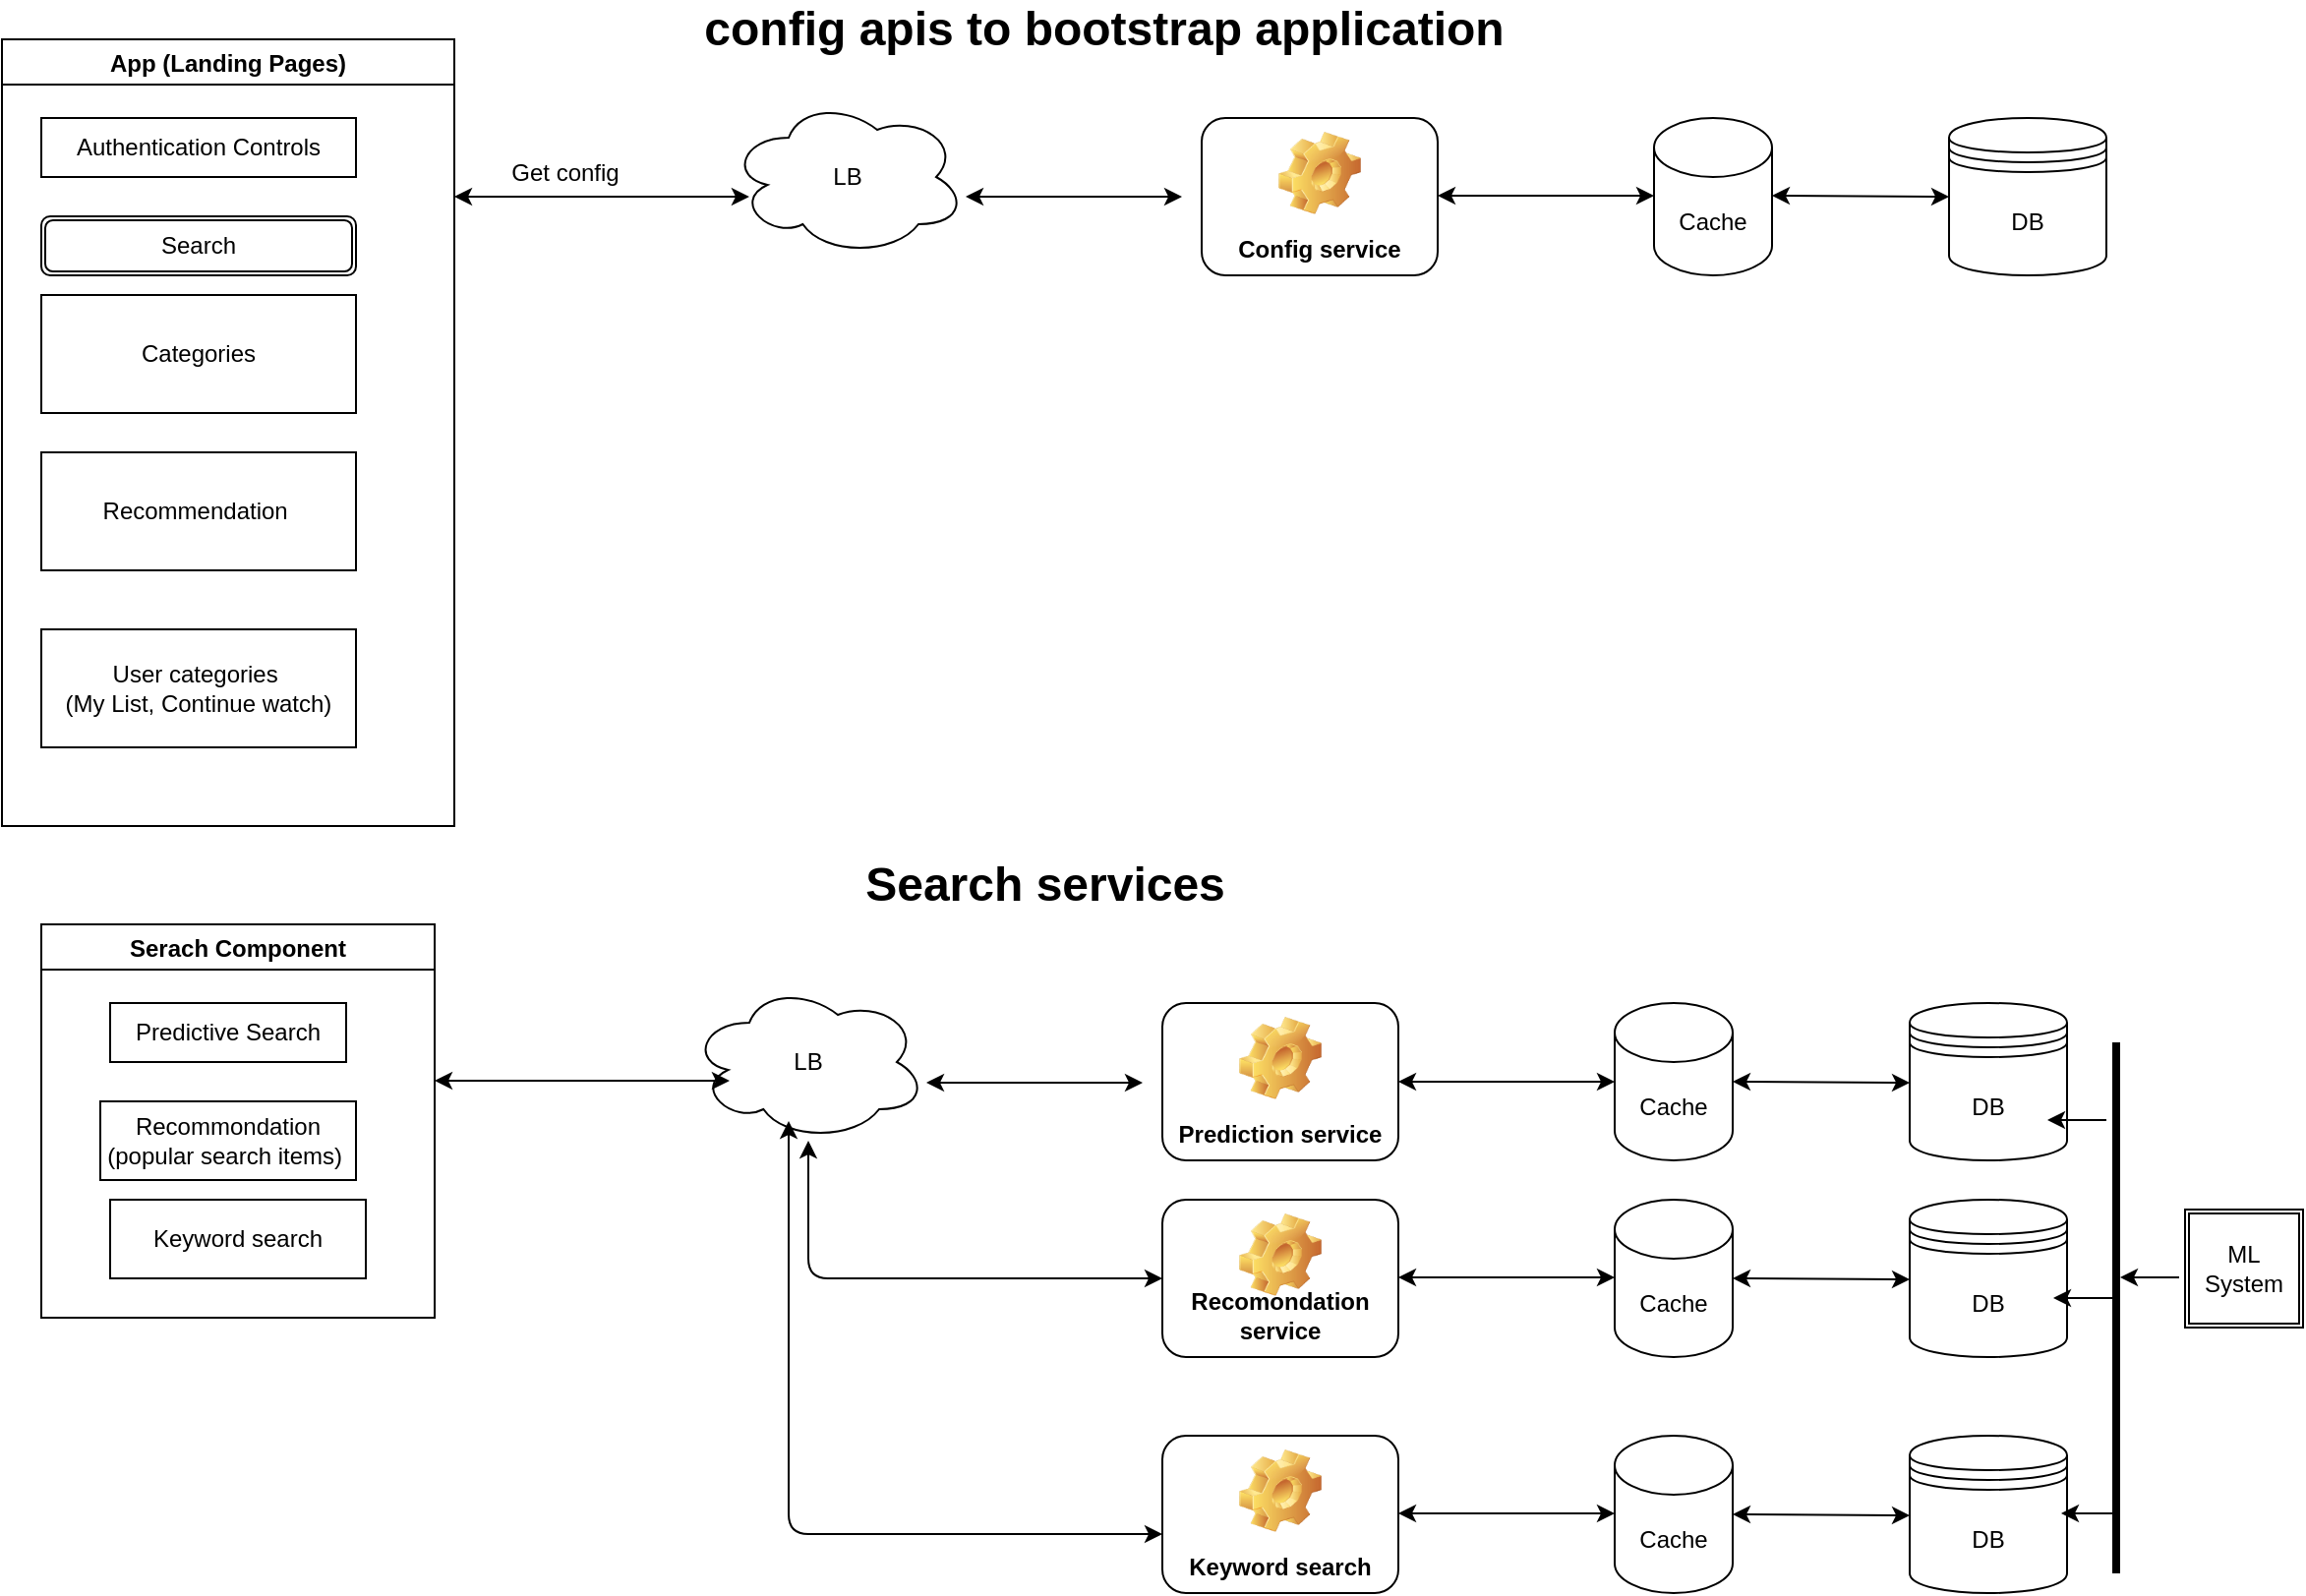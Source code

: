 <mxfile>
    <diagram id="v7M56lbcLsPwleK1UEFK" name="Page-1">
        <mxGraphModel dx="1153" dy="783" grid="1" gridSize="10" guides="1" tooltips="1" connect="1" arrows="1" fold="1" page="1" pageScale="1" pageWidth="1200" pageHeight="1920" math="0" shadow="0">
            <root>
                <mxCell id="0"/>
                <mxCell id="1" parent="0"/>
                <mxCell id="6" value="App (Landing Pages)" style="swimlane;" parent="1" vertex="1">
                    <mxGeometry x="30" y="30" width="230" height="400" as="geometry"/>
                </mxCell>
                <mxCell id="7" value="Categories" style="whiteSpace=wrap;html=1;" parent="6" vertex="1">
                    <mxGeometry x="20" y="130" width="160" height="60" as="geometry"/>
                </mxCell>
                <mxCell id="9" value="Recommendation&amp;nbsp;" style="whiteSpace=wrap;html=1;" parent="6" vertex="1">
                    <mxGeometry x="20" y="210" width="160" height="60" as="geometry"/>
                </mxCell>
                <mxCell id="10" value="User categories&amp;nbsp;&lt;br&gt;(My List, Continue watch)" style="whiteSpace=wrap;html=1;" parent="6" vertex="1">
                    <mxGeometry x="20" y="300" width="160" height="60" as="geometry"/>
                </mxCell>
                <mxCell id="16" value="Search" style="shape=ext;double=1;rounded=1;whiteSpace=wrap;html=1;" parent="6" vertex="1">
                    <mxGeometry x="20" y="90" width="160" height="30" as="geometry"/>
                </mxCell>
                <mxCell id="18" value="Authentication Controls" style="rounded=0;whiteSpace=wrap;html=1;" parent="6" vertex="1">
                    <mxGeometry x="20" y="40" width="160" height="30" as="geometry"/>
                </mxCell>
                <mxCell id="19" value="LB" style="ellipse;shape=cloud;whiteSpace=wrap;html=1;" parent="1" vertex="1">
                    <mxGeometry x="400" y="60" width="120" height="80" as="geometry"/>
                </mxCell>
                <mxCell id="20" value="" style="endArrow=classic;startArrow=classic;html=1;entryX=0.083;entryY=0.625;entryDx=0;entryDy=0;entryPerimeter=0;" parent="1" target="19" edge="1">
                    <mxGeometry width="50" height="50" relative="1" as="geometry">
                        <mxPoint x="260" y="110" as="sourcePoint"/>
                        <mxPoint x="310" y="60" as="targetPoint"/>
                    </mxGeometry>
                </mxCell>
                <mxCell id="21" value="Get config" style="text;html=1;align=center;verticalAlign=middle;resizable=0;points=[];autosize=1;strokeColor=none;fillColor=none;" parent="1" vertex="1">
                    <mxGeometry x="281" y="88" width="70" height="20" as="geometry"/>
                </mxCell>
                <mxCell id="22" value="Config service" style="label;whiteSpace=wrap;html=1;align=center;verticalAlign=bottom;spacingLeft=0;spacingBottom=4;imageAlign=center;imageVerticalAlign=top;image=img/clipart/Gear_128x128.png" parent="1" vertex="1">
                    <mxGeometry x="640" y="70" width="120" height="80" as="geometry"/>
                </mxCell>
                <mxCell id="23" value="" style="endArrow=classic;startArrow=classic;html=1;exitX=1;exitY=0.625;exitDx=0;exitDy=0;exitPerimeter=0;" parent="1" source="19" edge="1">
                    <mxGeometry width="50" height="50" relative="1" as="geometry">
                        <mxPoint x="520" y="120" as="sourcePoint"/>
                        <mxPoint x="630" y="110" as="targetPoint"/>
                    </mxGeometry>
                </mxCell>
                <mxCell id="24" value="Cache" style="shape=cylinder3;whiteSpace=wrap;html=1;boundedLbl=1;backgroundOutline=1;size=15;" parent="1" vertex="1">
                    <mxGeometry x="870" y="70" width="60" height="80" as="geometry"/>
                </mxCell>
                <mxCell id="25" value="DB" style="shape=datastore;whiteSpace=wrap;html=1;" parent="1" vertex="1">
                    <mxGeometry x="1020" y="70" width="80" height="80" as="geometry"/>
                </mxCell>
                <mxCell id="27" value="" style="endArrow=classic;startArrow=classic;html=1;exitX=1;exitY=0.625;exitDx=0;exitDy=0;exitPerimeter=0;" parent="1" edge="1">
                    <mxGeometry width="50" height="50" relative="1" as="geometry">
                        <mxPoint x="760" y="109.5" as="sourcePoint"/>
                        <mxPoint x="870" y="109.5" as="targetPoint"/>
                    </mxGeometry>
                </mxCell>
                <mxCell id="28" value="" style="endArrow=classic;startArrow=classic;html=1;exitX=1;exitY=0.625;exitDx=0;exitDy=0;exitPerimeter=0;" parent="1" edge="1">
                    <mxGeometry width="50" height="50" relative="1" as="geometry">
                        <mxPoint x="930" y="109.5" as="sourcePoint"/>
                        <mxPoint x="1020" y="110" as="targetPoint"/>
                    </mxGeometry>
                </mxCell>
                <mxCell id="29" value="config apis to bootstrap application" style="text;strokeColor=none;fillColor=none;html=1;fontSize=24;fontStyle=1;verticalAlign=middle;align=center;" parent="1" vertex="1">
                    <mxGeometry x="500" y="10" width="180" height="30" as="geometry"/>
                </mxCell>
                <mxCell id="30" value="Serach Component" style="swimlane;" parent="1" vertex="1">
                    <mxGeometry x="50" y="480" width="200" height="200" as="geometry"/>
                </mxCell>
                <mxCell id="31" value="Predictive Search" style="whiteSpace=wrap;html=1;" parent="30" vertex="1">
                    <mxGeometry x="35" y="40" width="120" height="30" as="geometry"/>
                </mxCell>
                <mxCell id="32" value="Recommondation (popular search items)&amp;nbsp;" style="whiteSpace=wrap;html=1;" parent="30" vertex="1">
                    <mxGeometry x="30" y="90" width="130" height="40" as="geometry"/>
                </mxCell>
                <mxCell id="49" value="Keyword search" style="whiteSpace=wrap;html=1;" parent="30" vertex="1">
                    <mxGeometry x="35" y="140" width="130" height="40" as="geometry"/>
                </mxCell>
                <mxCell id="33" value="" style="endArrow=classic;startArrow=classic;html=1;exitX=1;exitY=0.625;exitDx=0;exitDy=0;exitPerimeter=0;" parent="1" edge="1">
                    <mxGeometry width="50" height="50" relative="1" as="geometry">
                        <mxPoint x="500" y="560.5" as="sourcePoint"/>
                        <mxPoint x="610" y="560.5" as="targetPoint"/>
                    </mxGeometry>
                </mxCell>
                <mxCell id="34" value="" style="endArrow=classic;startArrow=classic;html=1;exitX=1;exitY=0.625;exitDx=0;exitDy=0;exitPerimeter=0;" parent="1" edge="1">
                    <mxGeometry width="50" height="50" relative="1" as="geometry">
                        <mxPoint x="740" y="560" as="sourcePoint"/>
                        <mxPoint x="850" y="560" as="targetPoint"/>
                    </mxGeometry>
                </mxCell>
                <mxCell id="35" value="" style="endArrow=classic;startArrow=classic;html=1;exitX=1;exitY=0.625;exitDx=0;exitDy=0;exitPerimeter=0;" parent="1" edge="1">
                    <mxGeometry width="50" height="50" relative="1" as="geometry">
                        <mxPoint x="910" y="560" as="sourcePoint"/>
                        <mxPoint x="1000" y="560.5" as="targetPoint"/>
                    </mxGeometry>
                </mxCell>
                <mxCell id="36" value="LB" style="ellipse;shape=cloud;whiteSpace=wrap;html=1;" parent="1" vertex="1">
                    <mxGeometry x="380" y="510" width="120" height="80" as="geometry"/>
                </mxCell>
                <mxCell id="37" value="Prediction service" style="label;whiteSpace=wrap;html=1;align=center;verticalAlign=bottom;spacingLeft=0;spacingBottom=4;imageAlign=center;imageVerticalAlign=top;image=img/clipart/Gear_128x128.png" parent="1" vertex="1">
                    <mxGeometry x="620" y="520" width="120" height="80" as="geometry"/>
                </mxCell>
                <mxCell id="38" value="Cache" style="shape=cylinder3;whiteSpace=wrap;html=1;boundedLbl=1;backgroundOutline=1;size=15;" parent="1" vertex="1">
                    <mxGeometry x="850" y="520" width="60" height="80" as="geometry"/>
                </mxCell>
                <mxCell id="39" value="DB" style="shape=datastore;whiteSpace=wrap;html=1;" parent="1" vertex="1">
                    <mxGeometry x="1000" y="520" width="80" height="80" as="geometry"/>
                </mxCell>
                <mxCell id="40" value="" style="endArrow=classic;startArrow=classic;html=1;entryX=0.083;entryY=0.625;entryDx=0;entryDy=0;entryPerimeter=0;" parent="1" edge="1">
                    <mxGeometry width="50" height="50" relative="1" as="geometry">
                        <mxPoint x="250" y="559.5" as="sourcePoint"/>
                        <mxPoint x="399.96" y="559.5" as="targetPoint"/>
                    </mxGeometry>
                </mxCell>
                <mxCell id="44" value="Recomondation service" style="label;whiteSpace=wrap;html=1;align=center;verticalAlign=bottom;spacingLeft=0;spacingBottom=4;imageAlign=center;imageVerticalAlign=top;image=img/clipart/Gear_128x128.png" parent="1" vertex="1">
                    <mxGeometry x="620" y="620" width="120" height="80" as="geometry"/>
                </mxCell>
                <mxCell id="45" value="" style="endArrow=classic;startArrow=classic;html=1;exitX=0;exitY=0.5;exitDx=0;exitDy=0;" parent="1" source="44" edge="1">
                    <mxGeometry width="50" height="50" relative="1" as="geometry">
                        <mxPoint x="440" y="660" as="sourcePoint"/>
                        <mxPoint x="440" y="590" as="targetPoint"/>
                        <Array as="points">
                            <mxPoint x="440" y="660"/>
                        </Array>
                    </mxGeometry>
                </mxCell>
                <mxCell id="46" value="" style="endArrow=classic;startArrow=classic;html=1;exitX=1;exitY=0.625;exitDx=0;exitDy=0;exitPerimeter=0;" parent="1" edge="1">
                    <mxGeometry width="50" height="50" relative="1" as="geometry">
                        <mxPoint x="910" y="660" as="sourcePoint"/>
                        <mxPoint x="1000" y="660.5" as="targetPoint"/>
                    </mxGeometry>
                </mxCell>
                <mxCell id="47" value="Cache" style="shape=cylinder3;whiteSpace=wrap;html=1;boundedLbl=1;backgroundOutline=1;size=15;" parent="1" vertex="1">
                    <mxGeometry x="850" y="620" width="60" height="80" as="geometry"/>
                </mxCell>
                <mxCell id="48" value="DB" style="shape=datastore;whiteSpace=wrap;html=1;" parent="1" vertex="1">
                    <mxGeometry x="1000" y="620" width="80" height="80" as="geometry"/>
                </mxCell>
                <mxCell id="50" value="" style="endArrow=classic;startArrow=classic;html=1;" parent="1" edge="1">
                    <mxGeometry width="50" height="50" relative="1" as="geometry">
                        <mxPoint x="620" y="790" as="sourcePoint"/>
                        <mxPoint x="430" y="580" as="targetPoint"/>
                        <Array as="points">
                            <mxPoint x="490" y="790"/>
                            <mxPoint x="430" y="790"/>
                        </Array>
                    </mxGeometry>
                </mxCell>
                <mxCell id="52" value="Keyword search" style="label;whiteSpace=wrap;html=1;align=center;verticalAlign=bottom;spacingLeft=0;spacingBottom=4;imageAlign=center;imageVerticalAlign=top;image=img/clipart/Gear_128x128.png" parent="1" vertex="1">
                    <mxGeometry x="620" y="740" width="120" height="80" as="geometry"/>
                </mxCell>
                <mxCell id="53" value="" style="endArrow=classic;startArrow=classic;html=1;exitX=1;exitY=0.625;exitDx=0;exitDy=0;exitPerimeter=0;" parent="1" edge="1">
                    <mxGeometry width="50" height="50" relative="1" as="geometry">
                        <mxPoint x="740" y="659.5" as="sourcePoint"/>
                        <mxPoint x="850" y="659.5" as="targetPoint"/>
                    </mxGeometry>
                </mxCell>
                <mxCell id="56" value="ML System" style="shape=ext;double=1;whiteSpace=wrap;html=1;aspect=fixed;" parent="1" vertex="1">
                    <mxGeometry x="1140" y="625" width="60" height="60" as="geometry"/>
                </mxCell>
                <mxCell id="61" value="" style="endArrow=classic;startArrow=classic;html=1;exitX=1;exitY=0.625;exitDx=0;exitDy=0;exitPerimeter=0;" parent="1" edge="1">
                    <mxGeometry width="50" height="50" relative="1" as="geometry">
                        <mxPoint x="910" y="780" as="sourcePoint"/>
                        <mxPoint x="1000" y="780.5" as="targetPoint"/>
                    </mxGeometry>
                </mxCell>
                <mxCell id="62" value="Cache" style="shape=cylinder3;whiteSpace=wrap;html=1;boundedLbl=1;backgroundOutline=1;size=15;" parent="1" vertex="1">
                    <mxGeometry x="850" y="740" width="60" height="80" as="geometry"/>
                </mxCell>
                <mxCell id="63" value="DB" style="shape=datastore;whiteSpace=wrap;html=1;" parent="1" vertex="1">
                    <mxGeometry x="1000" y="740" width="80" height="80" as="geometry"/>
                </mxCell>
                <mxCell id="64" value="" style="endArrow=classic;startArrow=classic;html=1;exitX=1;exitY=0.625;exitDx=0;exitDy=0;exitPerimeter=0;" parent="1" edge="1">
                    <mxGeometry width="50" height="50" relative="1" as="geometry">
                        <mxPoint x="740" y="779.5" as="sourcePoint"/>
                        <mxPoint x="850" y="779.5" as="targetPoint"/>
                    </mxGeometry>
                </mxCell>
                <mxCell id="65" value="" style="line;strokeWidth=4;direction=south;html=1;perimeter=backbonePerimeter;points=[];outlineConnect=0;" parent="1" vertex="1">
                    <mxGeometry x="1100" y="540" width="10" height="270" as="geometry"/>
                </mxCell>
                <mxCell id="69" value="" style="endArrow=classic;html=1;" parent="1" edge="1">
                    <mxGeometry width="50" height="50" relative="1" as="geometry">
                        <mxPoint x="1137" y="659.5" as="sourcePoint"/>
                        <mxPoint x="1107" y="659.5" as="targetPoint"/>
                    </mxGeometry>
                </mxCell>
                <mxCell id="71" value="" style="endArrow=classic;html=1;" parent="1" edge="1">
                    <mxGeometry width="50" height="50" relative="1" as="geometry">
                        <mxPoint x="1100" y="579.5" as="sourcePoint"/>
                        <mxPoint x="1070" y="579.5" as="targetPoint"/>
                    </mxGeometry>
                </mxCell>
                <mxCell id="72" value="" style="endArrow=classic;html=1;" parent="1" edge="1">
                    <mxGeometry width="50" height="50" relative="1" as="geometry">
                        <mxPoint x="1103" y="670" as="sourcePoint"/>
                        <mxPoint x="1073" y="670" as="targetPoint"/>
                    </mxGeometry>
                </mxCell>
                <mxCell id="73" value="" style="endArrow=classic;html=1;" parent="1" edge="1">
                    <mxGeometry width="50" height="50" relative="1" as="geometry">
                        <mxPoint x="1107" y="779.5" as="sourcePoint"/>
                        <mxPoint x="1077" y="779.5" as="targetPoint"/>
                    </mxGeometry>
                </mxCell>
                <mxCell id="75" value="Search services" style="text;strokeColor=none;fillColor=none;html=1;fontSize=24;fontStyle=1;verticalAlign=middle;align=center;" parent="1" vertex="1">
                    <mxGeometry x="510" y="440" width="100" height="40" as="geometry"/>
                </mxCell>
            </root>
        </mxGraphModel>
    </diagram>
</mxfile>